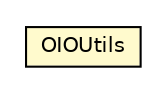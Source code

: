 #!/usr/local/bin/dot
#
# Class diagram 
# Generated by UMLGraph version R5_6-24-gf6e263 (http://www.umlgraph.org/)
#

digraph G {
	edge [fontname="Helvetica",fontsize=10,labelfontname="Helvetica",labelfontsize=10];
	node [fontname="Helvetica",fontsize=10,shape=plaintext];
	nodesep=0.25;
	ranksep=0.5;
	// com.orientechnologies.common.io.OIOUtils
	c1973340 [label=<<table title="com.orientechnologies.common.io.OIOUtils" border="0" cellborder="1" cellspacing="0" cellpadding="2" port="p" bgcolor="lemonChiffon" href="./OIOUtils.html">
		<tr><td><table border="0" cellspacing="0" cellpadding="1">
<tr><td align="center" balign="center"> OIOUtils </td></tr>
		</table></td></tr>
		</table>>, URL="./OIOUtils.html", fontname="Helvetica", fontcolor="black", fontsize=10.0];
}

